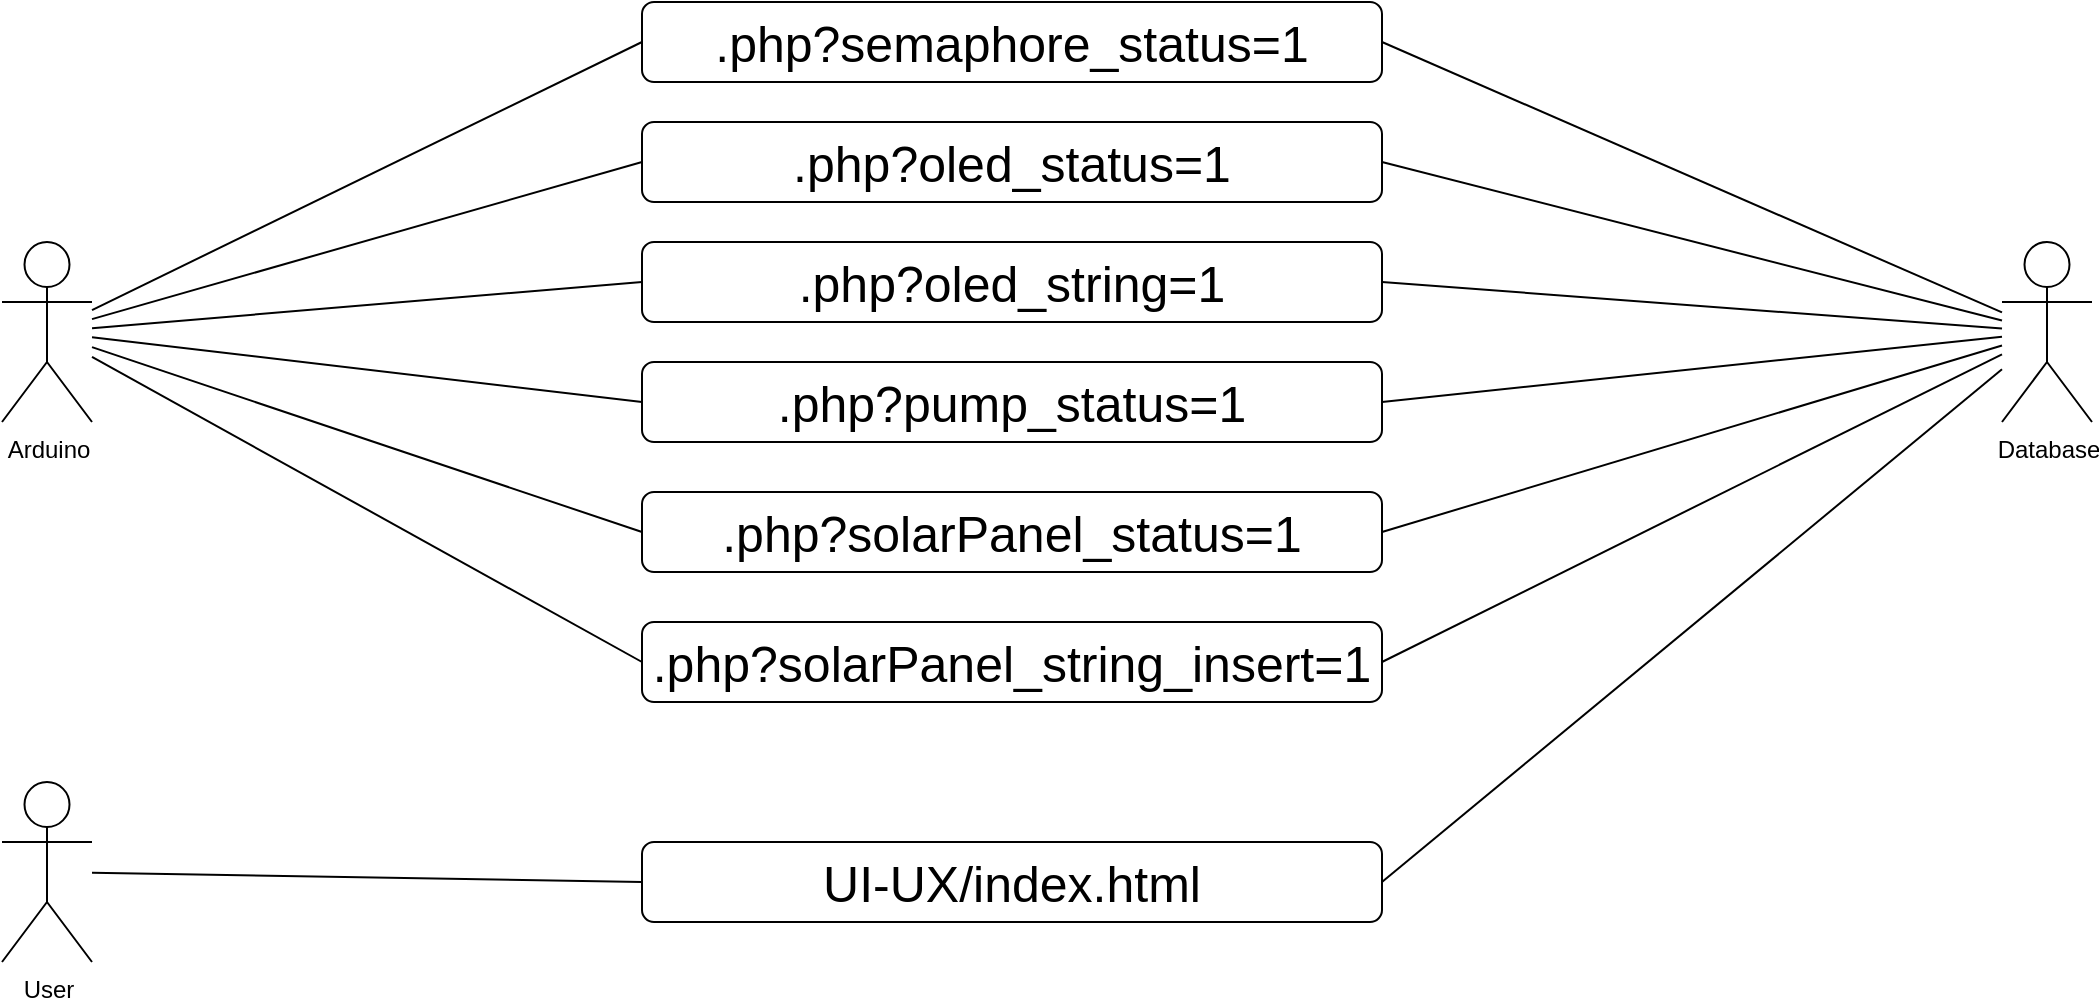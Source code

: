 <mxfile version="20.3.0" type="device"><diagram id="58vNEDgArNZBTY9NSd02" name="Pagina-1"><mxGraphModel dx="1335" dy="851" grid="1" gridSize="10" guides="1" tooltips="1" connect="1" arrows="1" fold="1" page="1" pageScale="1" pageWidth="827" pageHeight="1169" math="0" shadow="0"><root><mxCell id="0"/><mxCell id="1" parent="0"/><mxCell id="bU2kL9Jzuu2e8DcOBWnJ-21" style="edgeStyle=none;rounded=0;jumpStyle=none;jumpSize=6;orthogonalLoop=1;jettySize=auto;html=1;entryX=0;entryY=0.5;entryDx=0;entryDy=0;shadow=0;fontSize=25;endArrow=none;endFill=0;" edge="1" parent="1" source="bU2kL9Jzuu2e8DcOBWnJ-5" target="bU2kL9Jzuu2e8DcOBWnJ-9"><mxGeometry relative="1" as="geometry"/></mxCell><mxCell id="bU2kL9Jzuu2e8DcOBWnJ-22" style="edgeStyle=none;rounded=0;jumpStyle=none;jumpSize=6;orthogonalLoop=1;jettySize=auto;html=1;entryX=0;entryY=0.5;entryDx=0;entryDy=0;shadow=0;fontSize=25;endArrow=none;endFill=0;" edge="1" parent="1" source="bU2kL9Jzuu2e8DcOBWnJ-5" target="bU2kL9Jzuu2e8DcOBWnJ-10"><mxGeometry relative="1" as="geometry"/></mxCell><mxCell id="bU2kL9Jzuu2e8DcOBWnJ-23" style="edgeStyle=none;rounded=0;jumpStyle=none;jumpSize=6;orthogonalLoop=1;jettySize=auto;html=1;entryX=0;entryY=0.5;entryDx=0;entryDy=0;shadow=0;fontSize=25;endArrow=none;endFill=0;" edge="1" parent="1" source="bU2kL9Jzuu2e8DcOBWnJ-5" target="bU2kL9Jzuu2e8DcOBWnJ-11"><mxGeometry relative="1" as="geometry"/></mxCell><mxCell id="bU2kL9Jzuu2e8DcOBWnJ-24" style="edgeStyle=none;rounded=0;jumpStyle=none;jumpSize=6;orthogonalLoop=1;jettySize=auto;html=1;entryX=0;entryY=0.5;entryDx=0;entryDy=0;shadow=0;fontSize=25;endArrow=none;endFill=0;" edge="1" parent="1" source="bU2kL9Jzuu2e8DcOBWnJ-5" target="bU2kL9Jzuu2e8DcOBWnJ-12"><mxGeometry relative="1" as="geometry"/></mxCell><mxCell id="bU2kL9Jzuu2e8DcOBWnJ-25" style="edgeStyle=none;rounded=0;jumpStyle=none;jumpSize=6;orthogonalLoop=1;jettySize=auto;html=1;entryX=0;entryY=0.5;entryDx=0;entryDy=0;shadow=0;fontSize=25;endArrow=none;endFill=0;" edge="1" parent="1" source="bU2kL9Jzuu2e8DcOBWnJ-5" target="bU2kL9Jzuu2e8DcOBWnJ-13"><mxGeometry relative="1" as="geometry"/></mxCell><mxCell id="bU2kL9Jzuu2e8DcOBWnJ-26" style="edgeStyle=none;rounded=0;jumpStyle=none;jumpSize=6;orthogonalLoop=1;jettySize=auto;html=1;entryX=0;entryY=0.5;entryDx=0;entryDy=0;shadow=0;fontSize=25;endArrow=none;endFill=0;" edge="1" parent="1" source="bU2kL9Jzuu2e8DcOBWnJ-5" target="bU2kL9Jzuu2e8DcOBWnJ-14"><mxGeometry relative="1" as="geometry"/></mxCell><mxCell id="bU2kL9Jzuu2e8DcOBWnJ-5" value="Arduino&lt;br&gt;" style="shape=umlActor;verticalLabelPosition=bottom;verticalAlign=top;html=1;outlineConnect=0;" vertex="1" parent="1"><mxGeometry x="40" y="250" width="45" height="90" as="geometry"/></mxCell><mxCell id="bU2kL9Jzuu2e8DcOBWnJ-35" style="edgeStyle=none;rounded=0;jumpStyle=none;jumpSize=6;orthogonalLoop=1;jettySize=auto;html=1;entryX=0;entryY=0.5;entryDx=0;entryDy=0;shadow=0;fontSize=25;endArrow=none;endFill=0;" edge="1" parent="1" source="bU2kL9Jzuu2e8DcOBWnJ-6" target="bU2kL9Jzuu2e8DcOBWnJ-15"><mxGeometry relative="1" as="geometry"/></mxCell><mxCell id="bU2kL9Jzuu2e8DcOBWnJ-6" value="User" style="shape=umlActor;verticalLabelPosition=bottom;verticalAlign=top;html=1;outlineConnect=0;" vertex="1" parent="1"><mxGeometry x="40" y="520" width="45" height="90" as="geometry"/></mxCell><mxCell id="bU2kL9Jzuu2e8DcOBWnJ-28" style="edgeStyle=none;rounded=0;jumpStyle=none;jumpSize=6;orthogonalLoop=1;jettySize=auto;html=1;entryX=1;entryY=0.5;entryDx=0;entryDy=0;shadow=0;fontSize=25;endArrow=none;endFill=0;" edge="1" parent="1" source="bU2kL9Jzuu2e8DcOBWnJ-7" target="bU2kL9Jzuu2e8DcOBWnJ-9"><mxGeometry relative="1" as="geometry"/></mxCell><mxCell id="bU2kL9Jzuu2e8DcOBWnJ-29" style="edgeStyle=none;rounded=0;jumpStyle=none;jumpSize=6;orthogonalLoop=1;jettySize=auto;html=1;entryX=1;entryY=0.5;entryDx=0;entryDy=0;shadow=0;fontSize=25;endArrow=none;endFill=0;" edge="1" parent="1" source="bU2kL9Jzuu2e8DcOBWnJ-7" target="bU2kL9Jzuu2e8DcOBWnJ-10"><mxGeometry relative="1" as="geometry"/></mxCell><mxCell id="bU2kL9Jzuu2e8DcOBWnJ-30" style="edgeStyle=none;rounded=0;jumpStyle=none;jumpSize=6;orthogonalLoop=1;jettySize=auto;html=1;entryX=1;entryY=0.5;entryDx=0;entryDy=0;shadow=0;fontSize=25;endArrow=none;endFill=0;" edge="1" parent="1" source="bU2kL9Jzuu2e8DcOBWnJ-7" target="bU2kL9Jzuu2e8DcOBWnJ-11"><mxGeometry relative="1" as="geometry"/></mxCell><mxCell id="bU2kL9Jzuu2e8DcOBWnJ-31" style="edgeStyle=none;rounded=0;jumpStyle=none;jumpSize=6;orthogonalLoop=1;jettySize=auto;html=1;entryX=1;entryY=0.5;entryDx=0;entryDy=0;shadow=0;fontSize=25;endArrow=none;endFill=0;" edge="1" parent="1" source="bU2kL9Jzuu2e8DcOBWnJ-7" target="bU2kL9Jzuu2e8DcOBWnJ-12"><mxGeometry relative="1" as="geometry"/></mxCell><mxCell id="bU2kL9Jzuu2e8DcOBWnJ-32" style="edgeStyle=none;rounded=0;jumpStyle=none;jumpSize=6;orthogonalLoop=1;jettySize=auto;html=1;entryX=1;entryY=0.5;entryDx=0;entryDy=0;shadow=0;fontSize=25;endArrow=none;endFill=0;" edge="1" parent="1" source="bU2kL9Jzuu2e8DcOBWnJ-7" target="bU2kL9Jzuu2e8DcOBWnJ-13"><mxGeometry relative="1" as="geometry"/></mxCell><mxCell id="bU2kL9Jzuu2e8DcOBWnJ-33" style="edgeStyle=none;rounded=0;jumpStyle=none;jumpSize=6;orthogonalLoop=1;jettySize=auto;html=1;entryX=1;entryY=0.5;entryDx=0;entryDy=0;shadow=0;fontSize=25;endArrow=none;endFill=0;" edge="1" parent="1" source="bU2kL9Jzuu2e8DcOBWnJ-7" target="bU2kL9Jzuu2e8DcOBWnJ-14"><mxGeometry relative="1" as="geometry"/></mxCell><mxCell id="bU2kL9Jzuu2e8DcOBWnJ-34" style="edgeStyle=none;rounded=0;jumpStyle=none;jumpSize=6;orthogonalLoop=1;jettySize=auto;html=1;entryX=1;entryY=0.5;entryDx=0;entryDy=0;shadow=0;fontSize=25;endArrow=none;endFill=0;" edge="1" parent="1" source="bU2kL9Jzuu2e8DcOBWnJ-7" target="bU2kL9Jzuu2e8DcOBWnJ-15"><mxGeometry relative="1" as="geometry"/></mxCell><mxCell id="bU2kL9Jzuu2e8DcOBWnJ-7" value="Database" style="shape=umlActor;verticalLabelPosition=bottom;verticalAlign=top;html=1;outlineConnect=0;" vertex="1" parent="1"><mxGeometry x="1040" y="250" width="45" height="90" as="geometry"/></mxCell><mxCell id="bU2kL9Jzuu2e8DcOBWnJ-9" value="&lt;font style=&quot;font-size: 25px;&quot;&gt;.php?semaphore_status=1&lt;/font&gt;" style="rounded=1;whiteSpace=wrap;html=1;" vertex="1" parent="1"><mxGeometry x="360" y="130" width="370" height="40" as="geometry"/></mxCell><mxCell id="bU2kL9Jzuu2e8DcOBWnJ-10" value="&lt;font style=&quot;font-size: 25px;&quot;&gt;.php?oled_status=1&lt;/font&gt;" style="rounded=1;whiteSpace=wrap;html=1;" vertex="1" parent="1"><mxGeometry x="360" y="190" width="370" height="40" as="geometry"/></mxCell><mxCell id="bU2kL9Jzuu2e8DcOBWnJ-11" value="&lt;font style=&quot;font-size: 25px;&quot;&gt;.php?oled_string=1&lt;/font&gt;" style="rounded=1;whiteSpace=wrap;html=1;" vertex="1" parent="1"><mxGeometry x="360" y="250" width="370" height="40" as="geometry"/></mxCell><mxCell id="bU2kL9Jzuu2e8DcOBWnJ-12" value="&lt;font style=&quot;font-size: 25px;&quot;&gt;.php?pump_status=1&lt;/font&gt;" style="rounded=1;whiteSpace=wrap;html=1;" vertex="1" parent="1"><mxGeometry x="360" y="310" width="370" height="40" as="geometry"/></mxCell><mxCell id="bU2kL9Jzuu2e8DcOBWnJ-13" value="&lt;font style=&quot;font-size: 25px;&quot;&gt;.php?solarPanel_status=1&lt;/font&gt;" style="rounded=1;whiteSpace=wrap;html=1;" vertex="1" parent="1"><mxGeometry x="360" y="375" width="370" height="40" as="geometry"/></mxCell><mxCell id="bU2kL9Jzuu2e8DcOBWnJ-14" value="&lt;font style=&quot;font-size: 25px;&quot;&gt;.php?solarPanel_string_insert=1&lt;/font&gt;" style="rounded=1;whiteSpace=wrap;html=1;" vertex="1" parent="1"><mxGeometry x="360" y="440" width="370" height="40" as="geometry"/></mxCell><mxCell id="bU2kL9Jzuu2e8DcOBWnJ-15" value="&lt;font style=&quot;font-size: 25px;&quot;&gt;UI-UX/index.html&lt;/font&gt;" style="rounded=1;whiteSpace=wrap;html=1;" vertex="1" parent="1"><mxGeometry x="360" y="550" width="370" height="40" as="geometry"/></mxCell></root></mxGraphModel></diagram></mxfile>